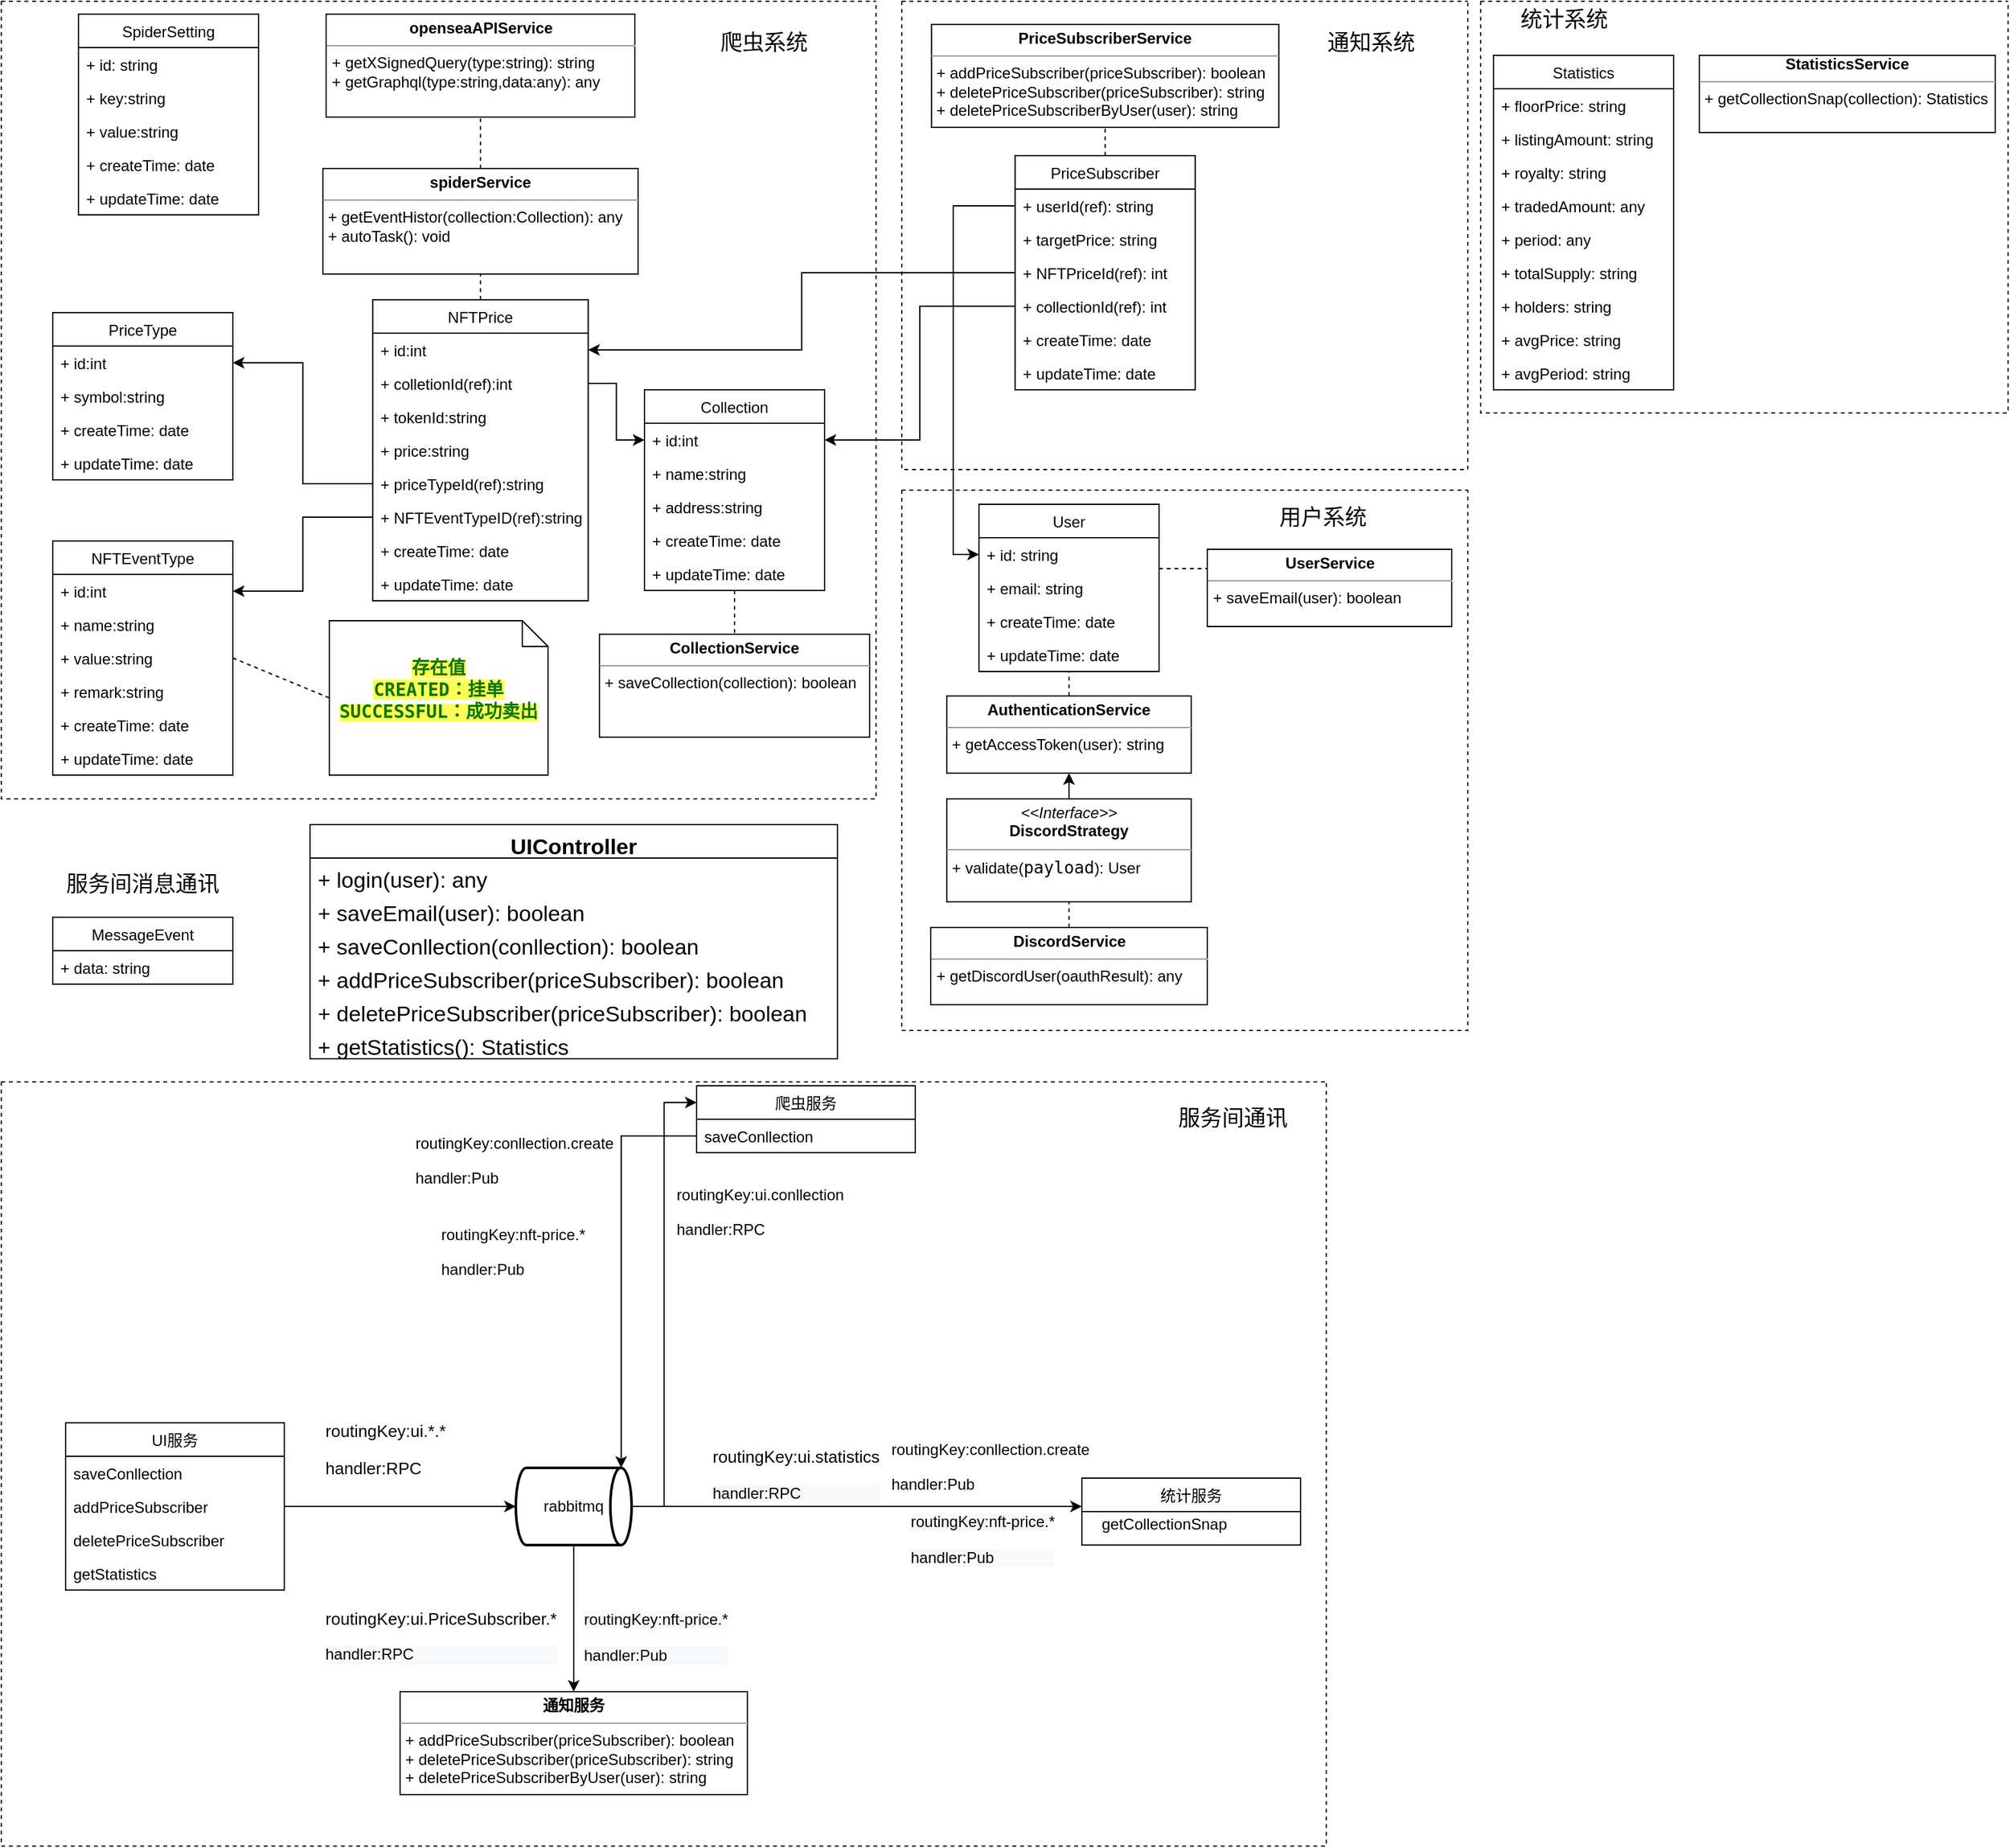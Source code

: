 <mxfile version="16.6.4" type="github"><diagram id="6a731a19-8d31-9384-78a2-239565b7b9f0" name="Page-1"><mxGraphModel dx="2652" dy="1608" grid="1" gridSize="10" guides="1" tooltips="1" connect="1" arrows="1" fold="1" page="1" pageScale="1" pageWidth="1169" pageHeight="827" background="none" math="0" shadow="0"><root><mxCell id="0"/><mxCell id="1" parent="0"/><mxCell id="6ZvF7RGbOZnSuDglMyHt-245" style="edgeStyle=orthogonalEdgeStyle;rounded=0;orthogonalLoop=1;jettySize=auto;html=1;entryX=1;entryY=0.5;entryDx=0;entryDy=0;" parent="1" source="6ZvF7RGbOZnSuDglMyHt-244" target="6ZvF7RGbOZnSuDglMyHt-195" edge="1"><mxGeometry relative="1" as="geometry"/></mxCell><mxCell id="6ZvF7RGbOZnSuDglMyHt-247" style="edgeStyle=orthogonalEdgeStyle;rounded=0;orthogonalLoop=1;jettySize=auto;html=1;entryX=1;entryY=0.5;entryDx=0;entryDy=0;" parent="1" source="6ZvF7RGbOZnSuDglMyHt-209" target="6ZvF7RGbOZnSuDglMyHt-243" edge="1"><mxGeometry relative="1" as="geometry"/></mxCell><mxCell id="6ZvF7RGbOZnSuDglMyHt-248" style="edgeStyle=orthogonalEdgeStyle;rounded=0;orthogonalLoop=1;jettySize=auto;html=1;entryX=0;entryY=0.5;entryDx=0;entryDy=0;" parent="1" source="6ZvF7RGbOZnSuDglMyHt-213" target="6ZvF7RGbOZnSuDglMyHt-155" edge="1"><mxGeometry relative="1" as="geometry"/></mxCell><mxCell id="6ZvF7RGbOZnSuDglMyHt-263" value="MessageEvent" style="swimlane;fontStyle=0;childLayout=stackLayout;horizontal=1;startSize=26;fillColor=none;horizontalStack=0;resizeParent=1;resizeParentMax=0;resizeLast=0;collapsible=1;marginBottom=0;rounded=0;" parent="1" vertex="1"><mxGeometry x="-1110" y="-108" width="140" height="52" as="geometry"/></mxCell><mxCell id="6ZvF7RGbOZnSuDglMyHt-265" value="+ data: string" style="text;strokeColor=none;fillColor=none;align=left;verticalAlign=top;spacingLeft=4;spacingRight=4;overflow=hidden;rotatable=0;points=[[0,0.5],[1,0.5]];portConstraint=eastwest;rounded=0;" parent="6ZvF7RGbOZnSuDglMyHt-263" vertex="1"><mxGeometry y="26" width="140" height="26" as="geometry"/></mxCell><mxCell id="UD4dXaFGaUGrNQjH56sx-25" value="" style="swimlane;startSize=0;fontSize=17;dashed=1;" parent="1" vertex="1"><mxGeometry x="-1150" y="-820" width="680" height="620" as="geometry"><mxRectangle x="-1130" y="-820" width="50" height="40" as="alternateBounds"/></mxGeometry></mxCell><mxCell id="6ZvF7RGbOZnSuDglMyHt-257" value="SpiderSetting" style="swimlane;fontStyle=0;childLayout=stackLayout;horizontal=1;startSize=26;fillColor=none;horizontalStack=0;resizeParent=1;resizeParentMax=0;resizeLast=0;collapsible=1;marginBottom=0;" parent="UD4dXaFGaUGrNQjH56sx-25" vertex="1"><mxGeometry x="60" y="10" width="140" height="156" as="geometry"/></mxCell><mxCell id="6ZvF7RGbOZnSuDglMyHt-258" value="+ id: string" style="text;strokeColor=none;fillColor=none;align=left;verticalAlign=top;spacingLeft=4;spacingRight=4;overflow=hidden;rotatable=0;points=[[0,0.5],[1,0.5]];portConstraint=eastwest;" parent="6ZvF7RGbOZnSuDglMyHt-257" vertex="1"><mxGeometry y="26" width="140" height="26" as="geometry"/></mxCell><mxCell id="6ZvF7RGbOZnSuDglMyHt-261" value="+ key:string" style="text;strokeColor=none;fillColor=none;align=left;verticalAlign=top;spacingLeft=4;spacingRight=4;overflow=hidden;rotatable=0;points=[[0,0.5],[1,0.5]];portConstraint=eastwest;" parent="6ZvF7RGbOZnSuDglMyHt-257" vertex="1"><mxGeometry y="52" width="140" height="26" as="geometry"/></mxCell><mxCell id="6ZvF7RGbOZnSuDglMyHt-262" value="+ value:string" style="text;strokeColor=none;fillColor=none;align=left;verticalAlign=top;spacingLeft=4;spacingRight=4;overflow=hidden;rotatable=0;points=[[0,0.5],[1,0.5]];portConstraint=eastwest;" parent="6ZvF7RGbOZnSuDglMyHt-257" vertex="1"><mxGeometry y="78" width="140" height="26" as="geometry"/></mxCell><mxCell id="6ZvF7RGbOZnSuDglMyHt-259" value="+ createTime: date" style="text;strokeColor=none;fillColor=none;align=left;verticalAlign=top;spacingLeft=4;spacingRight=4;overflow=hidden;rotatable=0;points=[[0,0.5],[1,0.5]];portConstraint=eastwest;" parent="6ZvF7RGbOZnSuDglMyHt-257" vertex="1"><mxGeometry y="104" width="140" height="26" as="geometry"/></mxCell><mxCell id="6ZvF7RGbOZnSuDglMyHt-260" value="+ updateTime: date" style="text;strokeColor=none;fillColor=none;align=left;verticalAlign=top;spacingLeft=4;spacingRight=4;overflow=hidden;rotatable=0;points=[[0,0.5],[1,0.5]];portConstraint=eastwest;" parent="6ZvF7RGbOZnSuDglMyHt-257" vertex="1"><mxGeometry y="130" width="140" height="26" as="geometry"/></mxCell><mxCell id="6ZvF7RGbOZnSuDglMyHt-254" value="&lt;p style=&quot;margin: 0px ; margin-top: 4px ; text-align: center&quot;&gt;&lt;b&gt;openseaAPIService&lt;/b&gt;&lt;br&gt;&lt;/p&gt;&lt;hr size=&quot;1&quot;&gt;&lt;p style=&quot;margin: 0px ; margin-left: 4px&quot;&gt;+ getXSignedQuery(type:string): string&lt;/p&gt;&lt;p style=&quot;margin: 0px ; margin-left: 4px&quot;&gt;+ getGraphql(type:string,data:any): any&lt;br&gt;&lt;/p&gt;" style="verticalAlign=top;align=left;overflow=fill;fontSize=12;fontFamily=Helvetica;html=1;container=1;" parent="UD4dXaFGaUGrNQjH56sx-25" vertex="1"><mxGeometry x="252.5" y="10" width="240" height="80" as="geometry"/></mxCell><mxCell id="6ZvF7RGbOZnSuDglMyHt-253" value="&lt;p style=&quot;margin: 0px ; margin-top: 4px ; text-align: center&quot;&gt;&lt;b&gt;spiderService&lt;/b&gt;&lt;br&gt;&lt;/p&gt;&lt;hr size=&quot;1&quot;&gt;&lt;p style=&quot;margin: 0px ; margin-left: 4px&quot;&gt;+ getEventHistor(collection:Collection): any&lt;/p&gt;&lt;p style=&quot;margin: 0px 0px 0px 4px&quot;&gt;+ autoTask(): void&lt;/p&gt;" style="verticalAlign=top;align=left;overflow=fill;fontSize=12;fontFamily=Helvetica;html=1;" parent="UD4dXaFGaUGrNQjH56sx-25" vertex="1"><mxGeometry x="250" y="130" width="245" height="82" as="geometry"/></mxCell><mxCell id="6ZvF7RGbOZnSuDglMyHt-255" value="" style="endArrow=none;dashed=1;html=1;rounded=0;entryX=0.5;entryY=1;entryDx=0;entryDy=0;exitX=0.5;exitY=0;exitDx=0;exitDy=0;" parent="UD4dXaFGaUGrNQjH56sx-25" source="6ZvF7RGbOZnSuDglMyHt-253" target="6ZvF7RGbOZnSuDglMyHt-254" edge="1"><mxGeometry width="50" height="50" relative="1" as="geometry"><mxPoint x="330" y="22" as="sourcePoint"/><mxPoint x="380" y="-28" as="targetPoint"/></mxGeometry></mxCell><mxCell id="6ZvF7RGbOZnSuDglMyHt-216" value="NFTPrice" style="swimlane;fontStyle=0;childLayout=stackLayout;horizontal=1;startSize=26;fillColor=none;horizontalStack=0;resizeParent=1;resizeParentMax=0;resizeLast=0;collapsible=1;marginBottom=0;" parent="UD4dXaFGaUGrNQjH56sx-25" vertex="1"><mxGeometry x="288.75" y="232" width="167.5" height="234" as="geometry"><mxRectangle x="140" y="20" width="90" height="26" as="alternateBounds"/></mxGeometry></mxCell><mxCell id="6ZvF7RGbOZnSuDglMyHt-243" value="+ id:int" style="text;strokeColor=none;fillColor=none;align=left;verticalAlign=top;spacingLeft=4;spacingRight=4;overflow=hidden;rotatable=0;points=[[0,0.5],[1,0.5]];portConstraint=eastwest;" parent="6ZvF7RGbOZnSuDglMyHt-216" vertex="1"><mxGeometry y="26" width="167.5" height="26" as="geometry"/></mxCell><mxCell id="6ZvF7RGbOZnSuDglMyHt-217" value="+ colletionId(ref):int" style="text;strokeColor=none;fillColor=none;align=left;verticalAlign=top;spacingLeft=4;spacingRight=4;overflow=hidden;rotatable=0;points=[[0,0.5],[1,0.5]];portConstraint=eastwest;" parent="6ZvF7RGbOZnSuDglMyHt-216" vertex="1"><mxGeometry y="52" width="167.5" height="26" as="geometry"/></mxCell><mxCell id="6ZvF7RGbOZnSuDglMyHt-218" value="+ tokenId:string " style="text;strokeColor=none;fillColor=none;align=left;verticalAlign=top;spacingLeft=4;spacingRight=4;overflow=hidden;rotatable=0;points=[[0,0.5],[1,0.5]];portConstraint=eastwest;" parent="6ZvF7RGbOZnSuDglMyHt-216" vertex="1"><mxGeometry y="78" width="167.5" height="26" as="geometry"/></mxCell><mxCell id="6ZvF7RGbOZnSuDglMyHt-219" value="+ price:string" style="text;strokeColor=none;fillColor=none;align=left;verticalAlign=top;spacingLeft=4;spacingRight=4;overflow=hidden;rotatable=0;points=[[0,0.5],[1,0.5]];portConstraint=eastwest;" parent="6ZvF7RGbOZnSuDglMyHt-216" vertex="1"><mxGeometry y="104" width="167.5" height="26" as="geometry"/></mxCell><mxCell id="6ZvF7RGbOZnSuDglMyHt-228" value="+ priceTypeId(ref):string" style="text;strokeColor=none;fillColor=none;align=left;verticalAlign=top;spacingLeft=4;spacingRight=4;overflow=hidden;rotatable=0;points=[[0,0.5],[1,0.5]];portConstraint=eastwest;" parent="6ZvF7RGbOZnSuDglMyHt-216" vertex="1"><mxGeometry y="130" width="167.5" height="26" as="geometry"/></mxCell><mxCell id="6ZvF7RGbOZnSuDglMyHt-230" value="+ NFTEventTypeID(ref):string" style="text;strokeColor=none;fillColor=none;align=left;verticalAlign=top;spacingLeft=4;spacingRight=4;overflow=hidden;rotatable=0;points=[[0,0.5],[1,0.5]];portConstraint=eastwest;" parent="6ZvF7RGbOZnSuDglMyHt-216" vertex="1"><mxGeometry y="156" width="167.5" height="26" as="geometry"/></mxCell><mxCell id="6ZvF7RGbOZnSuDglMyHt-220" value="+ createTime: date" style="text;strokeColor=none;fillColor=none;align=left;verticalAlign=top;spacingLeft=4;spacingRight=4;overflow=hidden;rotatable=0;points=[[0,0.5],[1,0.5]];portConstraint=eastwest;" parent="6ZvF7RGbOZnSuDglMyHt-216" vertex="1"><mxGeometry y="182" width="167.5" height="26" as="geometry"/></mxCell><mxCell id="6ZvF7RGbOZnSuDglMyHt-221" value="+ updateTime: date" style="text;strokeColor=none;fillColor=none;align=left;verticalAlign=top;spacingLeft=4;spacingRight=4;overflow=hidden;rotatable=0;points=[[0,0.5],[1,0.5]];portConstraint=eastwest;" parent="6ZvF7RGbOZnSuDglMyHt-216" vertex="1"><mxGeometry y="208" width="167.5" height="26" as="geometry"/></mxCell><mxCell id="6ZvF7RGbOZnSuDglMyHt-256" value="" style="endArrow=none;dashed=1;html=1;rounded=0;entryX=0.5;entryY=1;entryDx=0;entryDy=0;exitX=0.5;exitY=0;exitDx=0;exitDy=0;" parent="UD4dXaFGaUGrNQjH56sx-25" source="6ZvF7RGbOZnSuDglMyHt-216" target="6ZvF7RGbOZnSuDglMyHt-253" edge="1"><mxGeometry width="50" height="50" relative="1" as="geometry"><mxPoint x="340" y="202" as="sourcePoint"/><mxPoint x="390" y="152" as="targetPoint"/></mxGeometry></mxCell><mxCell id="6ZvF7RGbOZnSuDglMyHt-194" value="Collection" style="swimlane;fontStyle=0;childLayout=stackLayout;horizontal=1;startSize=26;fillColor=none;horizontalStack=0;resizeParent=1;resizeParentMax=0;resizeLast=0;collapsible=1;marginBottom=0;" parent="UD4dXaFGaUGrNQjH56sx-25" vertex="1"><mxGeometry x="500" y="302" width="140" height="156" as="geometry"><mxRectangle x="140" y="20" width="90" height="26" as="alternateBounds"/></mxGeometry></mxCell><mxCell id="6ZvF7RGbOZnSuDglMyHt-195" value="+ id:int" style="text;strokeColor=none;fillColor=none;align=left;verticalAlign=top;spacingLeft=4;spacingRight=4;overflow=hidden;rotatable=0;points=[[0,0.5],[1,0.5]];portConstraint=eastwest;" parent="6ZvF7RGbOZnSuDglMyHt-194" vertex="1"><mxGeometry y="26" width="140" height="26" as="geometry"/></mxCell><mxCell id="6ZvF7RGbOZnSuDglMyHt-196" value="+ name:string " style="text;strokeColor=none;fillColor=none;align=left;verticalAlign=top;spacingLeft=4;spacingRight=4;overflow=hidden;rotatable=0;points=[[0,0.5],[1,0.5]];portConstraint=eastwest;" parent="6ZvF7RGbOZnSuDglMyHt-194" vertex="1"><mxGeometry y="52" width="140" height="26" as="geometry"/></mxCell><mxCell id="6ZvF7RGbOZnSuDglMyHt-197" value="+ address:string" style="text;strokeColor=none;fillColor=none;align=left;verticalAlign=top;spacingLeft=4;spacingRight=4;overflow=hidden;rotatable=0;points=[[0,0.5],[1,0.5]];portConstraint=eastwest;" parent="6ZvF7RGbOZnSuDglMyHt-194" vertex="1"><mxGeometry y="78" width="140" height="26" as="geometry"/></mxCell><mxCell id="6ZvF7RGbOZnSuDglMyHt-198" value="+ createTime: date" style="text;strokeColor=none;fillColor=none;align=left;verticalAlign=top;spacingLeft=4;spacingRight=4;overflow=hidden;rotatable=0;points=[[0,0.5],[1,0.5]];portConstraint=eastwest;" parent="6ZvF7RGbOZnSuDglMyHt-194" vertex="1"><mxGeometry y="104" width="140" height="26" as="geometry"/></mxCell><mxCell id="6ZvF7RGbOZnSuDglMyHt-199" value="+ updateTime: date" style="text;strokeColor=none;fillColor=none;align=left;verticalAlign=top;spacingLeft=4;spacingRight=4;overflow=hidden;rotatable=0;points=[[0,0.5],[1,0.5]];portConstraint=eastwest;" parent="6ZvF7RGbOZnSuDglMyHt-194" vertex="1"><mxGeometry y="130" width="140" height="26" as="geometry"/></mxCell><mxCell id="6ZvF7RGbOZnSuDglMyHt-240" style="edgeStyle=orthogonalEdgeStyle;rounded=0;orthogonalLoop=1;jettySize=auto;html=1;entryX=0;entryY=0.5;entryDx=0;entryDy=0;" parent="UD4dXaFGaUGrNQjH56sx-25" source="6ZvF7RGbOZnSuDglMyHt-217" target="6ZvF7RGbOZnSuDglMyHt-195" edge="1"><mxGeometry relative="1" as="geometry"/></mxCell><mxCell id="6ZvF7RGbOZnSuDglMyHt-201" value="&lt;p style=&quot;margin: 0px ; margin-top: 4px ; text-align: center&quot;&gt;&lt;b&gt;CollectionService&lt;/b&gt;&lt;br&gt;&lt;/p&gt;&lt;hr size=&quot;1&quot;&gt;&lt;p style=&quot;margin: 0px ; margin-left: 4px&quot;&gt;+ saveCollection(collection): boolean&lt;/p&gt;" style="verticalAlign=top;align=left;overflow=fill;fontSize=12;fontFamily=Helvetica;html=1;" parent="UD4dXaFGaUGrNQjH56sx-25" vertex="1"><mxGeometry x="465" y="492" width="210" height="80" as="geometry"/></mxCell><mxCell id="6ZvF7RGbOZnSuDglMyHt-205" value="" style="endArrow=none;dashed=1;html=1;rounded=0;entryX=0.5;entryY=0;entryDx=0;entryDy=0;" parent="UD4dXaFGaUGrNQjH56sx-25" source="6ZvF7RGbOZnSuDglMyHt-199" target="6ZvF7RGbOZnSuDglMyHt-201" edge="1"><mxGeometry width="50" height="50" relative="1" as="geometry"><mxPoint x="605" y="452" as="sourcePoint"/><mxPoint x="870" y="432" as="targetPoint"/></mxGeometry></mxCell><mxCell id="6ZvF7RGbOZnSuDglMyHt-241" value="&lt;span style=&quot;background-color: rgb(255 , 255 , 85)&quot;&gt;&lt;font color=&quot;#0b7500&quot; face=&quot;monospace&quot;&gt;&lt;span style=&quot;font-size: 14px&quot;&gt;&lt;b&gt;存在值&lt;br&gt;&lt;/b&gt;&lt;/span&gt;&lt;/font&gt;&lt;/span&gt;&lt;span style=&quot;color: rgb(11 , 117 , 0) ; font-family: monospace ; font-size: 14px ; font-weight: 900 ; background-color: rgb(255 , 255 , 85)&quot;&gt;CREATED：挂单&lt;/span&gt;&lt;span style=&quot;background-color: rgb(255 , 255 , 85)&quot;&gt;&lt;br&gt;&lt;font color=&quot;#0b7500&quot; face=&quot;monospace&quot;&gt;&lt;span style=&quot;font-size: 14px&quot;&gt;&lt;b&gt;SUCCESSFUL：成功卖出&lt;br&gt;&lt;/b&gt;&lt;/span&gt;&lt;/font&gt;&lt;/span&gt;&lt;span style=&quot;background-color: rgb(255 , 255 , 85)&quot;&gt;&lt;br&gt;&lt;/span&gt;" style="shape=note;size=20;whiteSpace=wrap;html=1;fontFamily=Helvetica;fontSize=12;fontColor=default;fillColor=none;gradientColor=none;" parent="UD4dXaFGaUGrNQjH56sx-25" vertex="1"><mxGeometry x="255" y="481.5" width="170" height="120" as="geometry"/></mxCell><mxCell id="6ZvF7RGbOZnSuDglMyHt-231" value="NFTEventType" style="swimlane;fontStyle=0;childLayout=stackLayout;horizontal=1;startSize=26;fillColor=none;horizontalStack=0;resizeParent=1;resizeParentMax=0;resizeLast=0;collapsible=1;marginBottom=0;" parent="UD4dXaFGaUGrNQjH56sx-25" vertex="1"><mxGeometry x="40" y="419.5" width="140" height="182" as="geometry"><mxRectangle x="140" y="20" width="90" height="26" as="alternateBounds"/></mxGeometry></mxCell><mxCell id="6ZvF7RGbOZnSuDglMyHt-232" value="+ id:int" style="text;strokeColor=none;fillColor=none;align=left;verticalAlign=top;spacingLeft=4;spacingRight=4;overflow=hidden;rotatable=0;points=[[0,0.5],[1,0.5]];portConstraint=eastwest;" parent="6ZvF7RGbOZnSuDglMyHt-231" vertex="1"><mxGeometry y="26" width="140" height="26" as="geometry"/></mxCell><mxCell id="6ZvF7RGbOZnSuDglMyHt-233" value="+ name:string " style="text;strokeColor=none;fillColor=none;align=left;verticalAlign=top;spacingLeft=4;spacingRight=4;overflow=hidden;rotatable=0;points=[[0,0.5],[1,0.5]];portConstraint=eastwest;" parent="6ZvF7RGbOZnSuDglMyHt-231" vertex="1"><mxGeometry y="52" width="140" height="26" as="geometry"/></mxCell><mxCell id="6ZvF7RGbOZnSuDglMyHt-236" value="+ value:string " style="text;strokeColor=none;fillColor=none;align=left;verticalAlign=top;spacingLeft=4;spacingRight=4;overflow=hidden;rotatable=0;points=[[0,0.5],[1,0.5]];portConstraint=eastwest;" parent="6ZvF7RGbOZnSuDglMyHt-231" vertex="1"><mxGeometry y="78" width="140" height="26" as="geometry"/></mxCell><mxCell id="6ZvF7RGbOZnSuDglMyHt-237" value="+ remark:string " style="text;strokeColor=none;fillColor=none;align=left;verticalAlign=top;spacingLeft=4;spacingRight=4;overflow=hidden;rotatable=0;points=[[0,0.5],[1,0.5]];portConstraint=eastwest;" parent="6ZvF7RGbOZnSuDglMyHt-231" vertex="1"><mxGeometry y="104" width="140" height="26" as="geometry"/></mxCell><mxCell id="6ZvF7RGbOZnSuDglMyHt-234" value="+ createTime: date" style="text;strokeColor=none;fillColor=none;align=left;verticalAlign=top;spacingLeft=4;spacingRight=4;overflow=hidden;rotatable=0;points=[[0,0.5],[1,0.5]];portConstraint=eastwest;" parent="6ZvF7RGbOZnSuDglMyHt-231" vertex="1"><mxGeometry y="130" width="140" height="26" as="geometry"/></mxCell><mxCell id="6ZvF7RGbOZnSuDglMyHt-235" value="+ updateTime: date" style="text;strokeColor=none;fillColor=none;align=left;verticalAlign=top;spacingLeft=4;spacingRight=4;overflow=hidden;rotatable=0;points=[[0,0.5],[1,0.5]];portConstraint=eastwest;" parent="6ZvF7RGbOZnSuDglMyHt-231" vertex="1"><mxGeometry y="156" width="140" height="26" as="geometry"/></mxCell><mxCell id="UD4dXaFGaUGrNQjH56sx-24" value="" style="endArrow=none;dashed=1;html=1;rounded=0;fontSize=17;entryX=0;entryY=0.5;entryDx=0;entryDy=0;entryPerimeter=0;exitX=1;exitY=0.5;exitDx=0;exitDy=0;" parent="UD4dXaFGaUGrNQjH56sx-25" source="6ZvF7RGbOZnSuDglMyHt-236" target="6ZvF7RGbOZnSuDglMyHt-241" edge="1"><mxGeometry width="50" height="50" relative="1" as="geometry"><mxPoint x="220" y="572" as="sourcePoint"/><mxPoint x="270" y="522" as="targetPoint"/></mxGeometry></mxCell><mxCell id="6ZvF7RGbOZnSuDglMyHt-222" value="PriceType" style="swimlane;fontStyle=0;childLayout=stackLayout;horizontal=1;startSize=26;fillColor=none;horizontalStack=0;resizeParent=1;resizeParentMax=0;resizeLast=0;collapsible=1;marginBottom=0;" parent="UD4dXaFGaUGrNQjH56sx-25" vertex="1"><mxGeometry x="40" y="242" width="140" height="130" as="geometry"><mxRectangle x="140" y="20" width="90" height="26" as="alternateBounds"/></mxGeometry></mxCell><mxCell id="6ZvF7RGbOZnSuDglMyHt-223" value="+ id:int" style="text;strokeColor=none;fillColor=none;align=left;verticalAlign=top;spacingLeft=4;spacingRight=4;overflow=hidden;rotatable=0;points=[[0,0.5],[1,0.5]];portConstraint=eastwest;" parent="6ZvF7RGbOZnSuDglMyHt-222" vertex="1"><mxGeometry y="26" width="140" height="26" as="geometry"/></mxCell><mxCell id="6ZvF7RGbOZnSuDglMyHt-224" value="+ symbol:string " style="text;strokeColor=none;fillColor=none;align=left;verticalAlign=top;spacingLeft=4;spacingRight=4;overflow=hidden;rotatable=0;points=[[0,0.5],[1,0.5]];portConstraint=eastwest;" parent="6ZvF7RGbOZnSuDglMyHt-222" vertex="1"><mxGeometry y="52" width="140" height="26" as="geometry"/></mxCell><mxCell id="6ZvF7RGbOZnSuDglMyHt-226" value="+ createTime: date" style="text;strokeColor=none;fillColor=none;align=left;verticalAlign=top;spacingLeft=4;spacingRight=4;overflow=hidden;rotatable=0;points=[[0,0.5],[1,0.5]];portConstraint=eastwest;" parent="6ZvF7RGbOZnSuDglMyHt-222" vertex="1"><mxGeometry y="78" width="140" height="26" as="geometry"/></mxCell><mxCell id="6ZvF7RGbOZnSuDglMyHt-227" value="+ updateTime: date" style="text;strokeColor=none;fillColor=none;align=left;verticalAlign=top;spacingLeft=4;spacingRight=4;overflow=hidden;rotatable=0;points=[[0,0.5],[1,0.5]];portConstraint=eastwest;" parent="6ZvF7RGbOZnSuDglMyHt-222" vertex="1"><mxGeometry y="104" width="140" height="26" as="geometry"/></mxCell><mxCell id="UD4dXaFGaUGrNQjH56sx-26" value="爬虫系统" style="text;html=1;strokeColor=none;fillColor=none;align=center;verticalAlign=middle;whiteSpace=wrap;rounded=0;fontSize=17;" parent="UD4dXaFGaUGrNQjH56sx-25" vertex="1"><mxGeometry x="546" y="18" width="94" height="30" as="geometry"/></mxCell><mxCell id="UD4dXaFGaUGrNQjH56sx-44" style="edgeStyle=orthogonalEdgeStyle;rounded=0;orthogonalLoop=1;jettySize=auto;html=1;entryX=1;entryY=0.5;entryDx=0;entryDy=0;fontSize=17;" parent="UD4dXaFGaUGrNQjH56sx-25" source="6ZvF7RGbOZnSuDglMyHt-228" target="6ZvF7RGbOZnSuDglMyHt-223" edge="1"><mxGeometry relative="1" as="geometry"/></mxCell><mxCell id="UD4dXaFGaUGrNQjH56sx-45" style="edgeStyle=orthogonalEdgeStyle;rounded=0;orthogonalLoop=1;jettySize=auto;html=1;entryX=1;entryY=0.5;entryDx=0;entryDy=0;fontSize=17;" parent="UD4dXaFGaUGrNQjH56sx-25" source="6ZvF7RGbOZnSuDglMyHt-230" target="6ZvF7RGbOZnSuDglMyHt-232" edge="1"><mxGeometry relative="1" as="geometry"/></mxCell><mxCell id="UD4dXaFGaUGrNQjH56sx-28" value="" style="swimlane;startSize=0;fontSize=17;gradientColor=none;dashed=1;" parent="1" vertex="1"><mxGeometry x="-450" y="-820" width="440" height="364" as="geometry"><mxRectangle x="-430" y="-820" width="50" height="40" as="alternateBounds"/></mxGeometry></mxCell><mxCell id="6ZvF7RGbOZnSuDglMyHt-251" value="&lt;p style=&quot;margin: 0px ; margin-top: 4px ; text-align: center&quot;&gt;&lt;span&gt;&lt;b&gt;PriceSubscriber&lt;/b&gt;&lt;/span&gt;&lt;b&gt;Service&lt;/b&gt;&lt;br&gt;&lt;/p&gt;&lt;hr size=&quot;1&quot;&gt;&lt;p style=&quot;margin: 0px ; margin-left: 4px&quot;&gt;+ addPriceSubscriber(&lt;span style=&quot;text-align: center&quot;&gt;priceSubscriber&lt;/span&gt;): boolean&lt;/p&gt;&lt;p style=&quot;margin: 0px ; margin-left: 4px&quot;&gt;+ deletePriceSubscriber(&lt;span style=&quot;text-align: center&quot;&gt;priceSubscriber&lt;/span&gt;): string&lt;/p&gt;&lt;p style=&quot;margin: 0px ; margin-left: 4px&quot;&gt;&lt;span style=&quot;text-align: center&quot;&gt;+ deletePriceSubscriberByUser(user): string&lt;/span&gt;&lt;/p&gt;" style="verticalAlign=top;align=left;overflow=fill;fontSize=12;fontFamily=Helvetica;html=1;" parent="UD4dXaFGaUGrNQjH56sx-28" vertex="1"><mxGeometry x="23.14" y="18" width="269.99" height="80" as="geometry"/></mxCell><mxCell id="6ZvF7RGbOZnSuDglMyHt-207" value="PriceSubscriber" style="swimlane;fontStyle=0;childLayout=stackLayout;horizontal=1;startSize=26;fillColor=none;horizontalStack=0;resizeParent=1;resizeParentMax=0;resizeLast=0;collapsible=1;marginBottom=0;" parent="UD4dXaFGaUGrNQjH56sx-28" vertex="1"><mxGeometry x="88.13" y="120" width="140" height="182" as="geometry"/></mxCell><mxCell id="6ZvF7RGbOZnSuDglMyHt-213" value="+ userId(ref): string" style="text;strokeColor=none;fillColor=none;align=left;verticalAlign=top;spacingLeft=4;spacingRight=4;overflow=hidden;rotatable=0;points=[[0,0.5],[1,0.5]];portConstraint=eastwest;" parent="6ZvF7RGbOZnSuDglMyHt-207" vertex="1"><mxGeometry y="26" width="140" height="26" as="geometry"/></mxCell><mxCell id="6ZvF7RGbOZnSuDglMyHt-210" value="+ targetPrice: string" style="text;strokeColor=none;fillColor=none;align=left;verticalAlign=top;spacingLeft=4;spacingRight=4;overflow=hidden;rotatable=0;points=[[0,0.5],[1,0.5]];portConstraint=eastwest;" parent="6ZvF7RGbOZnSuDglMyHt-207" vertex="1"><mxGeometry y="52" width="140" height="26" as="geometry"/></mxCell><mxCell id="6ZvF7RGbOZnSuDglMyHt-209" value="+ NFTPriceId(ref): int" style="text;strokeColor=none;fillColor=none;align=left;verticalAlign=top;spacingLeft=4;spacingRight=4;overflow=hidden;rotatable=0;points=[[0,0.5],[1,0.5]];portConstraint=eastwest;" parent="6ZvF7RGbOZnSuDglMyHt-207" vertex="1"><mxGeometry y="78" width="140" height="26" as="geometry"/></mxCell><mxCell id="6ZvF7RGbOZnSuDglMyHt-244" value="+ collectionId(ref): int" style="text;strokeColor=none;fillColor=none;align=left;verticalAlign=top;spacingLeft=4;spacingRight=4;overflow=hidden;rotatable=0;points=[[0,0.5],[1,0.5]];portConstraint=eastwest;" parent="6ZvF7RGbOZnSuDglMyHt-207" vertex="1"><mxGeometry y="104" width="140" height="26" as="geometry"/></mxCell><mxCell id="6ZvF7RGbOZnSuDglMyHt-211" value="+ createTime: date" style="text;strokeColor=none;fillColor=none;align=left;verticalAlign=top;spacingLeft=4;spacingRight=4;overflow=hidden;rotatable=0;points=[[0,0.5],[1,0.5]];portConstraint=eastwest;" parent="6ZvF7RGbOZnSuDglMyHt-207" vertex="1"><mxGeometry y="130" width="140" height="26" as="geometry"/></mxCell><mxCell id="6ZvF7RGbOZnSuDglMyHt-212" value="+ updateTime: date" style="text;strokeColor=none;fillColor=none;align=left;verticalAlign=top;spacingLeft=4;spacingRight=4;overflow=hidden;rotatable=0;points=[[0,0.5],[1,0.5]];portConstraint=eastwest;" parent="6ZvF7RGbOZnSuDglMyHt-207" vertex="1"><mxGeometry y="156" width="140" height="26" as="geometry"/></mxCell><mxCell id="6ZvF7RGbOZnSuDglMyHt-252" value="" style="endArrow=none;dashed=1;html=1;rounded=0;entryX=0.5;entryY=1;entryDx=0;entryDy=0;exitX=0.5;exitY=0;exitDx=0;exitDy=0;" parent="UD4dXaFGaUGrNQjH56sx-28" source="6ZvF7RGbOZnSuDglMyHt-207" target="6ZvF7RGbOZnSuDglMyHt-251" edge="1"><mxGeometry width="50" height="50" relative="1" as="geometry"><mxPoint x="10" y="134" as="sourcePoint"/><mxPoint x="60" y="84" as="targetPoint"/></mxGeometry></mxCell><mxCell id="UD4dXaFGaUGrNQjH56sx-29" value="通知系统" style="text;html=1;strokeColor=none;fillColor=none;align=center;verticalAlign=middle;whiteSpace=wrap;rounded=0;fontSize=17;" parent="UD4dXaFGaUGrNQjH56sx-28" vertex="1"><mxGeometry x="320" y="18" width="90" height="30" as="geometry"/></mxCell><mxCell id="UD4dXaFGaUGrNQjH56sx-30" value="" style="swimlane;startSize=0;fontSize=17;dashed=1;" parent="1" vertex="1"><mxGeometry x="-450" y="-440" width="440" height="420" as="geometry"><mxRectangle x="-430" y="-420" width="50" height="40" as="alternateBounds"/></mxGeometry></mxCell><mxCell id="6ZvF7RGbOZnSuDglMyHt-154" value="User" style="swimlane;fontStyle=0;childLayout=stackLayout;horizontal=1;startSize=26;fillColor=none;horizontalStack=0;resizeParent=1;resizeParentMax=0;resizeLast=0;collapsible=1;marginBottom=0;" parent="UD4dXaFGaUGrNQjH56sx-30" vertex="1"><mxGeometry x="60" y="11" width="140" height="130" as="geometry"/></mxCell><mxCell id="6ZvF7RGbOZnSuDglMyHt-155" value="+ id: string" style="text;strokeColor=none;fillColor=none;align=left;verticalAlign=top;spacingLeft=4;spacingRight=4;overflow=hidden;rotatable=0;points=[[0,0.5],[1,0.5]];portConstraint=eastwest;" parent="6ZvF7RGbOZnSuDglMyHt-154" vertex="1"><mxGeometry y="26" width="140" height="26" as="geometry"/></mxCell><mxCell id="UD4dXaFGaUGrNQjH56sx-43" value="+ email: string" style="text;strokeColor=none;fillColor=none;align=left;verticalAlign=top;spacingLeft=4;spacingRight=4;overflow=hidden;rotatable=0;points=[[0,0.5],[1,0.5]];portConstraint=eastwest;" parent="6ZvF7RGbOZnSuDglMyHt-154" vertex="1"><mxGeometry y="52" width="140" height="26" as="geometry"/></mxCell><mxCell id="6ZvF7RGbOZnSuDglMyHt-156" value="+ createTime: date" style="text;strokeColor=none;fillColor=none;align=left;verticalAlign=top;spacingLeft=4;spacingRight=4;overflow=hidden;rotatable=0;points=[[0,0.5],[1,0.5]];portConstraint=eastwest;" parent="6ZvF7RGbOZnSuDglMyHt-154" vertex="1"><mxGeometry y="78" width="140" height="26" as="geometry"/></mxCell><mxCell id="6ZvF7RGbOZnSuDglMyHt-157" value="+ updateTime: date" style="text;strokeColor=none;fillColor=none;align=left;verticalAlign=top;spacingLeft=4;spacingRight=4;overflow=hidden;rotatable=0;points=[[0,0.5],[1,0.5]];portConstraint=eastwest;" parent="6ZvF7RGbOZnSuDglMyHt-154" vertex="1"><mxGeometry y="104" width="140" height="26" as="geometry"/></mxCell><mxCell id="6ZvF7RGbOZnSuDglMyHt-192" value="&lt;p style=&quot;margin: 0px ; margin-top: 4px ; text-align: center&quot;&gt;&lt;b&gt;AuthenticationService&lt;/b&gt;&lt;br&gt;&lt;/p&gt;&lt;hr size=&quot;1&quot;&gt;&lt;p style=&quot;margin: 0px ; margin-left: 4px&quot;&gt;+ getAccessToken(user): string&lt;/p&gt;" style="verticalAlign=top;align=left;overflow=fill;fontSize=12;fontFamily=Helvetica;html=1;" parent="UD4dXaFGaUGrNQjH56sx-30" vertex="1"><mxGeometry x="35" y="160" width="190" height="60" as="geometry"/></mxCell><mxCell id="6ZvF7RGbOZnSuDglMyHt-191" value="" style="endArrow=none;dashed=1;html=1;rounded=0;exitX=0.5;exitY=0;exitDx=0;exitDy=0;" parent="UD4dXaFGaUGrNQjH56sx-30" source="6ZvF7RGbOZnSuDglMyHt-192" target="6ZvF7RGbOZnSuDglMyHt-157" edge="1"><mxGeometry width="50" height="50" relative="1" as="geometry"><mxPoint x="110" y="230" as="sourcePoint"/><mxPoint x="160" y="180" as="targetPoint"/></mxGeometry></mxCell><mxCell id="6ZvF7RGbOZnSuDglMyHt-188" value="&lt;p style=&quot;margin: 0px ; margin-top: 4px ; text-align: center&quot;&gt;&lt;i&gt;&amp;lt;&amp;lt;Interface&amp;gt;&amp;gt;&lt;/i&gt;&lt;br&gt;&lt;b&gt;DiscordStrategy&lt;/b&gt;&lt;/p&gt;&lt;hr size=&quot;1&quot;&gt;&lt;p style=&quot;margin: 0px ; margin-left: 4px&quot;&gt;+ validate(&lt;span style=&quot;background-color: rgb(255 , 255 , 255) ; font-family: &amp;#34;jetbrains mono&amp;#34; , monospace ; font-size: 9.8pt&quot;&gt;payload&lt;/span&gt;&lt;span&gt;): User&lt;/span&gt;&lt;/p&gt;" style="verticalAlign=top;align=left;overflow=fill;fontSize=12;fontFamily=Helvetica;html=1;" parent="UD4dXaFGaUGrNQjH56sx-30" vertex="1"><mxGeometry x="35" y="240" width="190" height="80" as="geometry"/></mxCell><mxCell id="6ZvF7RGbOZnSuDglMyHt-193" style="edgeStyle=orthogonalEdgeStyle;rounded=0;orthogonalLoop=1;jettySize=auto;html=1;exitX=0.5;exitY=0;exitDx=0;exitDy=0;entryX=0.5;entryY=1;entryDx=0;entryDy=0;" parent="UD4dXaFGaUGrNQjH56sx-30" source="6ZvF7RGbOZnSuDglMyHt-188" target="6ZvF7RGbOZnSuDglMyHt-192" edge="1"><mxGeometry relative="1" as="geometry"/></mxCell><mxCell id="UD4dXaFGaUGrNQjH56sx-31" value="用户系统" style="text;html=1;strokeColor=none;fillColor=none;align=center;verticalAlign=middle;whiteSpace=wrap;rounded=0;fontSize=17;" parent="UD4dXaFGaUGrNQjH56sx-30" vertex="1"><mxGeometry x="290" y="7" width="75" height="30" as="geometry"/></mxCell><mxCell id="UD4dXaFGaUGrNQjH56sx-33" value="&lt;p style=&quot;margin: 0px ; margin-top: 4px ; text-align: center&quot;&gt;&lt;b&gt;DiscordService&lt;/b&gt;&lt;br&gt;&lt;/p&gt;&lt;hr size=&quot;1&quot;&gt;&lt;p style=&quot;margin: 0px ; margin-left: 4px&quot;&gt;+ getDiscordUser(oauthResult): any&lt;/p&gt;" style="verticalAlign=top;align=left;overflow=fill;fontSize=12;fontFamily=Helvetica;html=1;" parent="UD4dXaFGaUGrNQjH56sx-30" vertex="1"><mxGeometry x="22.5" y="340" width="215" height="60" as="geometry"/></mxCell><mxCell id="UD4dXaFGaUGrNQjH56sx-35" value="" style="endArrow=none;dashed=1;html=1;rounded=0;fontSize=17;entryX=0.5;entryY=1;entryDx=0;entryDy=0;exitX=0.5;exitY=0;exitDx=0;exitDy=0;" parent="UD4dXaFGaUGrNQjH56sx-30" source="UD4dXaFGaUGrNQjH56sx-33" target="6ZvF7RGbOZnSuDglMyHt-188" edge="1"><mxGeometry width="50" height="50" relative="1" as="geometry"><mxPoint x="110" y="404" as="sourcePoint"/><mxPoint x="160" y="354" as="targetPoint"/></mxGeometry></mxCell><mxCell id="UD4dXaFGaUGrNQjH56sx-37" value="&lt;p style=&quot;margin: 0px ; margin-top: 4px ; text-align: center&quot;&gt;&lt;b&gt;UserService&lt;/b&gt;&lt;br&gt;&lt;/p&gt;&lt;hr size=&quot;1&quot;&gt;&lt;p style=&quot;margin: 0px ; margin-left: 4px&quot;&gt;+ saveEmail(user): boolean&lt;/p&gt;" style="verticalAlign=top;align=left;overflow=fill;fontSize=12;fontFamily=Helvetica;html=1;" parent="UD4dXaFGaUGrNQjH56sx-30" vertex="1"><mxGeometry x="237.5" y="46" width="190" height="60" as="geometry"/></mxCell><mxCell id="UD4dXaFGaUGrNQjH56sx-38" value="" style="endArrow=none;dashed=1;html=1;rounded=0;fontSize=17;entryX=0;entryY=0.25;entryDx=0;entryDy=0;" parent="UD4dXaFGaUGrNQjH56sx-30" target="UD4dXaFGaUGrNQjH56sx-37" edge="1"><mxGeometry width="50" height="50" relative="1" as="geometry"><mxPoint x="200" y="61" as="sourcePoint"/><mxPoint x="260" y="80" as="targetPoint"/></mxGeometry></mxCell><mxCell id="UD4dXaFGaUGrNQjH56sx-36" value="服务间消息通讯" style="text;html=1;strokeColor=none;fillColor=none;align=center;verticalAlign=middle;whiteSpace=wrap;rounded=0;fontSize=17;" parent="1" vertex="1"><mxGeometry x="-1110" y="-148" width="140" height="30" as="geometry"/></mxCell><mxCell id="UD4dXaFGaUGrNQjH56sx-47" value="UIController" style="swimlane;fontStyle=1;align=center;verticalAlign=top;childLayout=stackLayout;horizontal=1;startSize=26;horizontalStack=0;resizeParent=1;resizeParentMax=0;resizeLast=0;collapsible=1;marginBottom=0;fontSize=17;gradientColor=none;" parent="1" vertex="1"><mxGeometry x="-910" y="-180" width="410" height="182" as="geometry"/></mxCell><mxCell id="UD4dXaFGaUGrNQjH56sx-48" value="+ login(user): any" style="text;strokeColor=none;fillColor=none;align=left;verticalAlign=top;spacingLeft=4;spacingRight=4;overflow=hidden;rotatable=0;points=[[0,0.5],[1,0.5]];portConstraint=eastwest;fontSize=17;" parent="UD4dXaFGaUGrNQjH56sx-47" vertex="1"><mxGeometry y="26" width="410" height="26" as="geometry"/></mxCell><mxCell id="UD4dXaFGaUGrNQjH56sx-60" value="+ saveEmail(user): boolean" style="text;strokeColor=none;fillColor=none;align=left;verticalAlign=top;spacingLeft=4;spacingRight=4;overflow=hidden;rotatable=0;points=[[0,0.5],[1,0.5]];portConstraint=eastwest;fontSize=17;" parent="UD4dXaFGaUGrNQjH56sx-47" vertex="1"><mxGeometry y="52" width="410" height="26" as="geometry"/></mxCell><mxCell id="UD4dXaFGaUGrNQjH56sx-50" value="+ saveConllection(conllection): boolean" style="text;strokeColor=none;fillColor=none;align=left;verticalAlign=top;spacingLeft=4;spacingRight=4;overflow=hidden;rotatable=0;points=[[0,0.5],[1,0.5]];portConstraint=eastwest;fontSize=17;" parent="UD4dXaFGaUGrNQjH56sx-47" vertex="1"><mxGeometry y="78" width="410" height="26" as="geometry"/></mxCell><mxCell id="UD4dXaFGaUGrNQjH56sx-58" value="+ addPriceSubscriber(priceSubscriber): boolean" style="text;strokeColor=none;fillColor=none;align=left;verticalAlign=top;spacingLeft=4;spacingRight=4;overflow=hidden;rotatable=0;points=[[0,0.5],[1,0.5]];portConstraint=eastwest;fontSize=17;" parent="UD4dXaFGaUGrNQjH56sx-47" vertex="1"><mxGeometry y="104" width="410" height="26" as="geometry"/></mxCell><mxCell id="vLj1aZTSRL2785Ju-7qB-51" value="+ deletePriceSubscriber(priceSubscriber): boolean" style="text;strokeColor=none;fillColor=none;align=left;verticalAlign=top;spacingLeft=4;spacingRight=4;overflow=hidden;rotatable=0;points=[[0,0.5],[1,0.5]];portConstraint=eastwest;fontSize=17;" vertex="1" parent="UD4dXaFGaUGrNQjH56sx-47"><mxGeometry y="130" width="410" height="26" as="geometry"/></mxCell><mxCell id="UD4dXaFGaUGrNQjH56sx-61" value="+ getStatistics(): Statistics" style="text;strokeColor=none;fillColor=none;align=left;verticalAlign=top;spacingLeft=4;spacingRight=4;overflow=hidden;rotatable=0;points=[[0,0.5],[1,0.5]];portConstraint=eastwest;fontSize=17;" parent="UD4dXaFGaUGrNQjH56sx-47" vertex="1"><mxGeometry y="156" width="410" height="26" as="geometry"/></mxCell><mxCell id="vLj1aZTSRL2785Ju-7qB-1" value="" style="swimlane;startSize=0;fontSize=17;gradientColor=none;dashed=1;" vertex="1" parent="1"><mxGeometry y="-820" width="410" height="320" as="geometry"/></mxCell><mxCell id="vLj1aZTSRL2785Ju-7qB-2" value="统计系统" style="text;html=1;strokeColor=none;fillColor=none;align=center;verticalAlign=middle;whiteSpace=wrap;rounded=0;fontSize=17;" vertex="1" parent="vLj1aZTSRL2785Ju-7qB-1"><mxGeometry x="30" width="70" height="30" as="geometry"/></mxCell><mxCell id="vLj1aZTSRL2785Ju-7qB-3" value="Statistics" style="swimlane;fontStyle=0;childLayout=stackLayout;horizontal=1;startSize=26;fillColor=none;horizontalStack=0;resizeParent=1;resizeParentMax=0;resizeLast=0;collapsible=1;marginBottom=0;" vertex="1" parent="vLj1aZTSRL2785Ju-7qB-1"><mxGeometry x="10" y="42" width="140" height="260" as="geometry"/></mxCell><mxCell id="vLj1aZTSRL2785Ju-7qB-4" value="+ floorPrice: string" style="text;strokeColor=none;fillColor=none;align=left;verticalAlign=top;spacingLeft=4;spacingRight=4;overflow=hidden;rotatable=0;points=[[0,0.5],[1,0.5]];portConstraint=eastwest;" vertex="1" parent="vLj1aZTSRL2785Ju-7qB-3"><mxGeometry y="26" width="140" height="26" as="geometry"/></mxCell><mxCell id="vLj1aZTSRL2785Ju-7qB-5" value="+ listingAmount: string" style="text;strokeColor=none;fillColor=none;align=left;verticalAlign=top;spacingLeft=4;spacingRight=4;overflow=hidden;rotatable=0;points=[[0,0.5],[1,0.5]];portConstraint=eastwest;" vertex="1" parent="vLj1aZTSRL2785Ju-7qB-3"><mxGeometry y="52" width="140" height="26" as="geometry"/></mxCell><mxCell id="vLj1aZTSRL2785Ju-7qB-6" value="+ royalty: string" style="text;strokeColor=none;fillColor=none;align=left;verticalAlign=top;spacingLeft=4;spacingRight=4;overflow=hidden;rotatable=0;points=[[0,0.5],[1,0.5]];portConstraint=eastwest;" vertex="1" parent="vLj1aZTSRL2785Ju-7qB-3"><mxGeometry y="78" width="140" height="26" as="geometry"/></mxCell><mxCell id="vLj1aZTSRL2785Ju-7qB-7" value="+ tradedAmount: any" style="text;strokeColor=none;fillColor=none;align=left;verticalAlign=top;spacingLeft=4;spacingRight=4;overflow=hidden;rotatable=0;points=[[0,0.5],[1,0.5]];portConstraint=eastwest;" vertex="1" parent="vLj1aZTSRL2785Ju-7qB-3"><mxGeometry y="104" width="140" height="26" as="geometry"/></mxCell><mxCell id="vLj1aZTSRL2785Ju-7qB-8" value="+ period: any" style="text;strokeColor=none;fillColor=none;align=left;verticalAlign=top;spacingLeft=4;spacingRight=4;overflow=hidden;rotatable=0;points=[[0,0.5],[1,0.5]];portConstraint=eastwest;" vertex="1" parent="vLj1aZTSRL2785Ju-7qB-3"><mxGeometry y="130" width="140" height="26" as="geometry"/></mxCell><mxCell id="vLj1aZTSRL2785Ju-7qB-9" value="+ totalSupply: string" style="text;strokeColor=none;fillColor=none;align=left;verticalAlign=top;spacingLeft=4;spacingRight=4;overflow=hidden;rotatable=0;points=[[0,0.5],[1,0.5]];portConstraint=eastwest;" vertex="1" parent="vLj1aZTSRL2785Ju-7qB-3"><mxGeometry y="156" width="140" height="26" as="geometry"/></mxCell><mxCell id="vLj1aZTSRL2785Ju-7qB-10" value="+ holders: string" style="text;strokeColor=none;fillColor=none;align=left;verticalAlign=top;spacingLeft=4;spacingRight=4;overflow=hidden;rotatable=0;points=[[0,0.5],[1,0.5]];portConstraint=eastwest;" vertex="1" parent="vLj1aZTSRL2785Ju-7qB-3"><mxGeometry y="182" width="140" height="26" as="geometry"/></mxCell><mxCell id="vLj1aZTSRL2785Ju-7qB-11" value="+ avgPrice: string" style="text;strokeColor=none;fillColor=none;align=left;verticalAlign=top;spacingLeft=4;spacingRight=4;overflow=hidden;rotatable=0;points=[[0,0.5],[1,0.5]];portConstraint=eastwest;" vertex="1" parent="vLj1aZTSRL2785Ju-7qB-3"><mxGeometry y="208" width="140" height="26" as="geometry"/></mxCell><mxCell id="vLj1aZTSRL2785Ju-7qB-12" value="+ avgPeriod: string" style="text;strokeColor=none;fillColor=none;align=left;verticalAlign=top;spacingLeft=4;spacingRight=4;overflow=hidden;rotatable=0;points=[[0,0.5],[1,0.5]];portConstraint=eastwest;" vertex="1" parent="vLj1aZTSRL2785Ju-7qB-3"><mxGeometry y="234" width="140" height="26" as="geometry"/></mxCell><mxCell id="vLj1aZTSRL2785Ju-7qB-13" value="&lt;div style=&quot;text-align: center&quot;&gt;&lt;span&gt;&lt;b&gt;Statistics&lt;/b&gt;&lt;/span&gt;&lt;b&gt;Service&lt;/b&gt;&lt;/div&gt;&lt;hr size=&quot;1&quot;&gt;&lt;p style=&quot;margin: 0px ; margin-left: 4px&quot;&gt;+ getCollectionSnap(collection): Statistics&lt;/p&gt;" style="verticalAlign=top;align=left;overflow=fill;fontSize=12;fontFamily=Helvetica;html=1;" vertex="1" parent="vLj1aZTSRL2785Ju-7qB-1"><mxGeometry x="170" y="42" width="230" height="60" as="geometry"/></mxCell><mxCell id="vLj1aZTSRL2785Ju-7qB-47" value="" style="swimlane;startSize=0;fontFamily=Helvetica;fontSize=17;fontColor=default;dashed=1;" vertex="1" parent="1"><mxGeometry x="-1150" y="20" width="1030" height="594" as="geometry"><mxRectangle x="-1150" y="17" width="50" height="40" as="alternateBounds"/></mxGeometry></mxCell><mxCell id="vLj1aZTSRL2785Ju-7qB-25" value="爬虫服务" style="swimlane;fontStyle=0;childLayout=stackLayout;horizontal=1;startSize=26;fillColor=none;horizontalStack=0;resizeParent=1;resizeParentMax=0;resizeLast=0;collapsible=1;marginBottom=0;" vertex="1" parent="vLj1aZTSRL2785Ju-7qB-47"><mxGeometry x="540.5" y="3" width="170" height="52" as="geometry"/></mxCell><mxCell id="vLj1aZTSRL2785Ju-7qB-26" value="saveConllection" style="text;strokeColor=none;fillColor=none;align=left;verticalAlign=top;spacingLeft=4;spacingRight=4;overflow=hidden;rotatable=0;points=[[0,0.5],[1,0.5]];portConstraint=eastwest;" vertex="1" parent="vLj1aZTSRL2785Ju-7qB-25"><mxGeometry y="26" width="170" height="26" as="geometry"/></mxCell><mxCell id="vLj1aZTSRL2785Ju-7qB-31" value="&lt;pre style=&quot;background-color: rgb(255 , 255 , 255)&quot;&gt;&lt;font face=&quot;Helvetica&quot; style=&quot;font-size: 12px&quot;&gt;routingKey:ui.conllection&lt;/font&gt;&lt;/pre&gt;&lt;pre style=&quot;background-color: rgb(255 , 255 , 255)&quot;&gt;&lt;pre&gt;&lt;font face=&quot;Helvetica&quot; style=&quot;font-size: 12px&quot;&gt;handler:RPC&lt;/font&gt;&lt;/pre&gt;&lt;/pre&gt;" style="text;html=1;strokeColor=none;fillColor=none;align=left;verticalAlign=middle;whiteSpace=wrap;rounded=0;" vertex="1" parent="vLj1aZTSRL2785Ju-7qB-47"><mxGeometry x="523" y="74" width="140" height="54" as="geometry"/></mxCell><mxCell id="vLj1aZTSRL2785Ju-7qB-33" value="routingKey:conllection.create&lt;br&gt;&lt;pre&gt;&lt;font face=&quot;Helvetica&quot;&gt;handler:Pub&lt;/font&gt;&lt;/pre&gt;" style="text;html=1;strokeColor=none;fillColor=none;align=left;verticalAlign=middle;whiteSpace=wrap;rounded=0;" vertex="1" parent="vLj1aZTSRL2785Ju-7qB-47"><mxGeometry x="320" y="40" width="160" height="54" as="geometry"/></mxCell><mxCell id="vLj1aZTSRL2785Ju-7qB-43" value="routingKey:nft-price.*&lt;br&gt;&lt;pre&gt;&lt;font face=&quot;Helvetica&quot;&gt;handler:Pub&lt;/font&gt;&lt;/pre&gt;" style="text;html=1;strokeColor=none;fillColor=none;align=left;verticalAlign=middle;whiteSpace=wrap;rounded=0;" vertex="1" parent="vLj1aZTSRL2785Ju-7qB-47"><mxGeometry x="340" y="113" width="130" height="49" as="geometry"/></mxCell><mxCell id="vLj1aZTSRL2785Ju-7qB-24" value="&lt;pre style=&quot;background-color: rgb(255 , 255 , 255) ; font-size: 9.8pt&quot;&gt;&lt;font face=&quot;Helvetica&quot;&gt;routingKey:ui.*.*&lt;/font&gt;&lt;/pre&gt;&lt;pre style=&quot;background-color: rgb(255 , 255 , 255) ; font-size: 9.8pt&quot;&gt;&lt;font face=&quot;Helvetica&quot;&gt;handler:RPC&lt;/font&gt;&lt;/pre&gt;" style="text;html=1;strokeColor=none;fillColor=none;align=left;verticalAlign=middle;whiteSpace=wrap;rounded=0;" vertex="1" parent="vLj1aZTSRL2785Ju-7qB-47"><mxGeometry x="250" y="253" width="130" height="66" as="geometry"/></mxCell><mxCell id="vLj1aZTSRL2785Ju-7qB-15" value="UI服务" style="swimlane;fontStyle=0;childLayout=stackLayout;horizontal=1;startSize=26;fillColor=none;horizontalStack=0;resizeParent=1;resizeParentMax=0;resizeLast=0;collapsible=1;marginBottom=0;" vertex="1" parent="vLj1aZTSRL2785Ju-7qB-47"><mxGeometry x="50" y="265" width="170" height="130" as="geometry"/></mxCell><mxCell id="vLj1aZTSRL2785Ju-7qB-16" value="saveConllection" style="text;strokeColor=none;fillColor=none;align=left;verticalAlign=top;spacingLeft=4;spacingRight=4;overflow=hidden;rotatable=0;points=[[0,0.5],[1,0.5]];portConstraint=eastwest;" vertex="1" parent="vLj1aZTSRL2785Ju-7qB-15"><mxGeometry y="26" width="170" height="26" as="geometry"/></mxCell><mxCell id="vLj1aZTSRL2785Ju-7qB-17" value="addPriceSubscriber" style="text;strokeColor=none;fillColor=none;align=left;verticalAlign=top;spacingLeft=4;spacingRight=4;overflow=hidden;rotatable=0;points=[[0,0.5],[1,0.5]];portConstraint=eastwest;" vertex="1" parent="vLj1aZTSRL2785Ju-7qB-15"><mxGeometry y="52" width="170" height="26" as="geometry"/></mxCell><mxCell id="vLj1aZTSRL2785Ju-7qB-50" value="deletePriceSubscriber" style="text;strokeColor=none;fillColor=none;align=left;verticalAlign=top;spacingLeft=4;spacingRight=4;overflow=hidden;rotatable=0;points=[[0,0.5],[1,0.5]];portConstraint=eastwest;" vertex="1" parent="vLj1aZTSRL2785Ju-7qB-15"><mxGeometry y="78" width="170" height="26" as="geometry"/></mxCell><mxCell id="vLj1aZTSRL2785Ju-7qB-18" value="getStatistics" style="text;strokeColor=none;fillColor=none;align=left;verticalAlign=top;spacingLeft=4;spacingRight=4;overflow=hidden;rotatable=0;points=[[0,0.5],[1,0.5]];portConstraint=eastwest;" vertex="1" parent="vLj1aZTSRL2785Ju-7qB-15"><mxGeometry y="104" width="170" height="26" as="geometry"/></mxCell><mxCell id="vLj1aZTSRL2785Ju-7qB-14" value="rabbitmq" style="strokeWidth=2;html=1;shape=mxgraph.flowchart.direct_data;whiteSpace=wrap;" vertex="1" parent="vLj1aZTSRL2785Ju-7qB-47"><mxGeometry x="399.99" y="300" width="90" height="60" as="geometry"/></mxCell><mxCell id="vLj1aZTSRL2785Ju-7qB-23" style="edgeStyle=orthogonalEdgeStyle;rounded=0;orthogonalLoop=1;jettySize=auto;html=1;entryX=0;entryY=0.5;entryDx=0;entryDy=0;entryPerimeter=0;" edge="1" parent="vLj1aZTSRL2785Ju-7qB-47" source="vLj1aZTSRL2785Ju-7qB-17" target="vLj1aZTSRL2785Ju-7qB-14"><mxGeometry relative="1" as="geometry"/></mxCell><mxCell id="vLj1aZTSRL2785Ju-7qB-30" style="edgeStyle=orthogonalEdgeStyle;rounded=0;orthogonalLoop=1;jettySize=auto;html=1;entryX=0;entryY=0.25;entryDx=0;entryDy=0;" edge="1" parent="vLj1aZTSRL2785Ju-7qB-47" source="vLj1aZTSRL2785Ju-7qB-14" target="vLj1aZTSRL2785Ju-7qB-25"><mxGeometry relative="1" as="geometry"/></mxCell><mxCell id="vLj1aZTSRL2785Ju-7qB-32" style="edgeStyle=orthogonalEdgeStyle;rounded=0;orthogonalLoop=1;jettySize=auto;html=1;entryX=0.91;entryY=0;entryDx=0;entryDy=0;entryPerimeter=0;" edge="1" parent="vLj1aZTSRL2785Ju-7qB-47" source="vLj1aZTSRL2785Ju-7qB-26" target="vLj1aZTSRL2785Ju-7qB-14"><mxGeometry relative="1" as="geometry"/></mxCell><mxCell id="vLj1aZTSRL2785Ju-7qB-42" value="&lt;pre style=&quot;background-color: rgb(255 , 255 , 255)&quot;&gt;&lt;span style=&quot;font-size: 13.067px&quot;&gt;&lt;font face=&quot;Helvetica&quot;&gt;routingKey:ui.PriceSubscriber.*&lt;/font&gt;&lt;/span&gt;&lt;span style=&quot;font-family: &amp;#34;jetbrains mono&amp;#34; , monospace ; font-size: 9.8pt&quot;&gt;&lt;br&gt;&lt;/span&gt;&lt;/pre&gt;&lt;pre style=&quot;background-color: rgb(255 , 255 , 255)&quot;&gt;&lt;pre style=&quot;background-color: rgb(248 , 249 , 250)&quot;&gt;&lt;font face=&quot;Helvetica&quot;&gt;handler:RPC&lt;/font&gt;&lt;/pre&gt;&lt;/pre&gt;" style="text;html=1;strokeColor=none;fillColor=none;align=left;verticalAlign=middle;whiteSpace=wrap;rounded=0;" vertex="1" parent="vLj1aZTSRL2785Ju-7qB-47"><mxGeometry x="250" y="406" width="185" height="50" as="geometry"/></mxCell><mxCell id="vLj1aZTSRL2785Ju-7qB-45" value="&lt;pre style=&quot;background-color: rgb(255 , 255 , 255) ; font-family: &amp;#34;jetbrains mono&amp;#34; , monospace ; font-size: 9.8pt&quot;&gt;&lt;span style=&quot;font-family: &amp;#34;helvetica&amp;#34; ; font-size: 12px ; background-color: rgb(248 , 249 , 250)&quot;&gt;routingKey:nft-price.*&lt;/span&gt;&lt;br&gt;&lt;/pre&gt;&lt;pre style=&quot;background-color: rgb(255 , 255 , 255) ; font-family: &amp;#34;jetbrains mono&amp;#34; , monospace ; font-size: 9.8pt&quot;&gt;&lt;pre style=&quot;font-size: 12px ; background-color: rgb(248 , 249 , 250)&quot;&gt;&lt;font face=&quot;Helvetica&quot;&gt;handler:Pub&lt;/font&gt;&lt;/pre&gt;&lt;/pre&gt;" style="text;html=1;strokeColor=none;fillColor=none;align=left;verticalAlign=middle;whiteSpace=wrap;rounded=0;" vertex="1" parent="vLj1aZTSRL2785Ju-7qB-47"><mxGeometry x="450.99" y="406" width="129" height="50" as="geometry"/></mxCell><mxCell id="vLj1aZTSRL2785Ju-7qB-40" value="&lt;p style=&quot;margin: 0px ; margin-top: 4px ; text-align: center&quot;&gt;&lt;b&gt;通知服务&lt;/b&gt;&lt;/p&gt;&lt;hr size=&quot;1&quot;&gt;&lt;p style=&quot;margin: 0px ; margin-left: 4px&quot;&gt;+ addPriceSubscriber(&lt;span style=&quot;text-align: center&quot;&gt;priceSubscriber&lt;/span&gt;): boolean&lt;/p&gt;&lt;p style=&quot;margin: 0px ; margin-left: 4px&quot;&gt;+ deletePriceSubscriber(&lt;span style=&quot;text-align: center&quot;&gt;priceSubscriber&lt;/span&gt;): string&lt;/p&gt;&lt;p style=&quot;margin: 0px ; margin-left: 4px&quot;&gt;&lt;span style=&quot;text-align: center&quot;&gt;+ deletePriceSubscriberByUser(user): string&lt;/span&gt;&lt;/p&gt;" style="verticalAlign=top;align=left;overflow=fill;fontSize=12;fontFamily=Helvetica;html=1;" vertex="1" parent="vLj1aZTSRL2785Ju-7qB-47"><mxGeometry x="310" y="474" width="269.99" height="80" as="geometry"/></mxCell><mxCell id="vLj1aZTSRL2785Ju-7qB-41" style="edgeStyle=orthogonalEdgeStyle;rounded=0;orthogonalLoop=1;jettySize=auto;html=1;exitX=0.5;exitY=1;exitDx=0;exitDy=0;exitPerimeter=0;fontFamily=Helvetica;fontSize=12;fontColor=#000000;" edge="1" parent="vLj1aZTSRL2785Ju-7qB-47" source="vLj1aZTSRL2785Ju-7qB-14" target="vLj1aZTSRL2785Ju-7qB-40"><mxGeometry relative="1" as="geometry"/></mxCell><mxCell id="vLj1aZTSRL2785Ju-7qB-38" value="&lt;pre style=&quot;background-color: rgb(255 , 255 , 255) ; font-size: 9.8pt&quot;&gt;&lt;font face=&quot;Helvetica&quot;&gt;routingKey:ui.statistics&lt;/font&gt;&lt;/pre&gt;&lt;pre style=&quot;background-color: rgb(255 , 255 , 255) ; font-size: 9.8pt&quot;&gt;&lt;pre style=&quot;font-size: 12px ; background-color: rgb(248 , 249 , 250)&quot;&gt;&lt;font face=&quot;Helvetica&quot;&gt;handler:RPC&lt;/font&gt;&lt;/pre&gt;&lt;/pre&gt;" style="text;html=1;strokeColor=none;fillColor=none;align=left;verticalAlign=middle;whiteSpace=wrap;rounded=0;" vertex="1" parent="vLj1aZTSRL2785Ju-7qB-47"><mxGeometry x="550.5" y="280" width="150" height="50" as="geometry"/></mxCell><mxCell id="vLj1aZTSRL2785Ju-7qB-44" value="&lt;pre style=&quot;background-color: rgb(255 , 255 , 255) ; font-family: &amp;#34;jetbrains mono&amp;#34; , monospace ; font-size: 9.8pt&quot;&gt;&lt;span style=&quot;font-family: &amp;#34;helvetica&amp;#34; ; font-size: 12px ; background-color: rgb(248 , 249 , 250)&quot;&gt;routingKey:nft-price.*&lt;/span&gt;&lt;br&gt;&lt;/pre&gt;&lt;pre style=&quot;background-color: rgb(255 , 255 , 255) ; font-family: &amp;#34;jetbrains mono&amp;#34; , monospace ; font-size: 9.8pt&quot;&gt;&lt;pre style=&quot;font-size: 12px ; background-color: rgb(248 , 249 , 250)&quot;&gt;&lt;font face=&quot;Helvetica&quot;&gt;handler:Pub&lt;/font&gt;&lt;/pre&gt;&lt;/pre&gt;" style="text;html=1;strokeColor=none;fillColor=none;align=left;verticalAlign=middle;whiteSpace=wrap;rounded=0;" vertex="1" parent="vLj1aZTSRL2785Ju-7qB-47"><mxGeometry x="705" y="330" width="129" height="50" as="geometry"/></mxCell><mxCell id="vLj1aZTSRL2785Ju-7qB-46" value="routingKey:conllection.create&lt;br&gt;&lt;pre&gt;&lt;font face=&quot;Helvetica&quot;&gt;handler:Pub&lt;/font&gt;&lt;/pre&gt;" style="text;html=1;strokeColor=none;fillColor=none;align=left;verticalAlign=middle;whiteSpace=wrap;rounded=0;" vertex="1" parent="vLj1aZTSRL2785Ju-7qB-47"><mxGeometry x="689.5" y="280" width="160" height="50" as="geometry"/></mxCell><mxCell id="vLj1aZTSRL2785Ju-7qB-36" value="getCollectionSnap" style="text;strokeColor=none;fillColor=none;align=left;verticalAlign=top;spacingLeft=4;spacingRight=4;overflow=hidden;rotatable=0;points=[[0,0.5],[1,0.5]];portConstraint=eastwest;" vertex="1" parent="vLj1aZTSRL2785Ju-7qB-47"><mxGeometry x="849.5" y="330" width="170" height="26" as="geometry"/></mxCell><mxCell id="vLj1aZTSRL2785Ju-7qB-35" value="统计服务" style="swimlane;fontStyle=0;childLayout=stackLayout;horizontal=1;startSize=26;fillColor=none;horizontalStack=0;resizeParent=1;resizeParentMax=0;resizeLast=0;collapsible=1;marginBottom=0;" vertex="1" parent="vLj1aZTSRL2785Ju-7qB-47"><mxGeometry x="840" y="308" width="170" height="52" as="geometry"/></mxCell><mxCell id="vLj1aZTSRL2785Ju-7qB-37" style="edgeStyle=orthogonalEdgeStyle;rounded=0;orthogonalLoop=1;jettySize=auto;html=1;exitX=1;exitY=0.5;exitDx=0;exitDy=0;exitPerimeter=0;fontFamily=Helvetica;fontSize=12;fontColor=#000000;" edge="1" parent="vLj1aZTSRL2785Ju-7qB-47" source="vLj1aZTSRL2785Ju-7qB-14" target="vLj1aZTSRL2785Ju-7qB-35"><mxGeometry relative="1" as="geometry"><Array as="points"><mxPoint x="530" y="330"/><mxPoint x="530" y="330"/></Array></mxGeometry></mxCell><mxCell id="vLj1aZTSRL2785Ju-7qB-49" value="&lt;font style=&quot;font-size: 17px&quot;&gt;服务间通讯&lt;/font&gt;" style="text;html=1;strokeColor=none;fillColor=none;align=center;verticalAlign=middle;whiteSpace=wrap;rounded=0;fontFamily=Helvetica;fontSize=12;fontColor=#000000;" vertex="1" parent="vLj1aZTSRL2785Ju-7qB-47"><mxGeometry x="905" y="14" width="105" height="30" as="geometry"/></mxCell></root></mxGraphModel></diagram></mxfile>